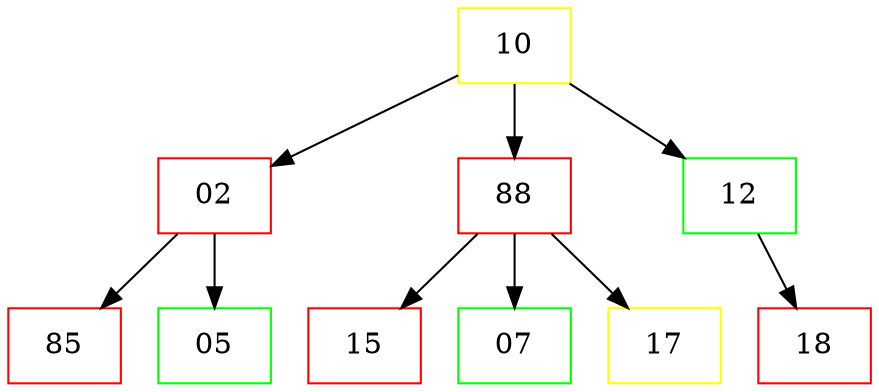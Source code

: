 digraph tree {
     a -> b;
     b -> e;
     b -> f;

     a -> c;
     c -> g;
     c -> h;
     c -> i;

     a -> d;
     d -> j;

     a [shape=box, label=10, color=yellow];
     b [shape=box, label=02, color=red];
     c [shape=box, label=88, color=red];
     d [shape=box, label=12, color=green];
     e [shape=box, label=85, color=red];
     f [shape=box, label=05, color=green];
     g [shape=box, label=15, color=red];
     h [shape=box, label=07, color=green];
     i [shape=box, label=17, color=yellow];
     j [shape=box, label=18, color=red];
}